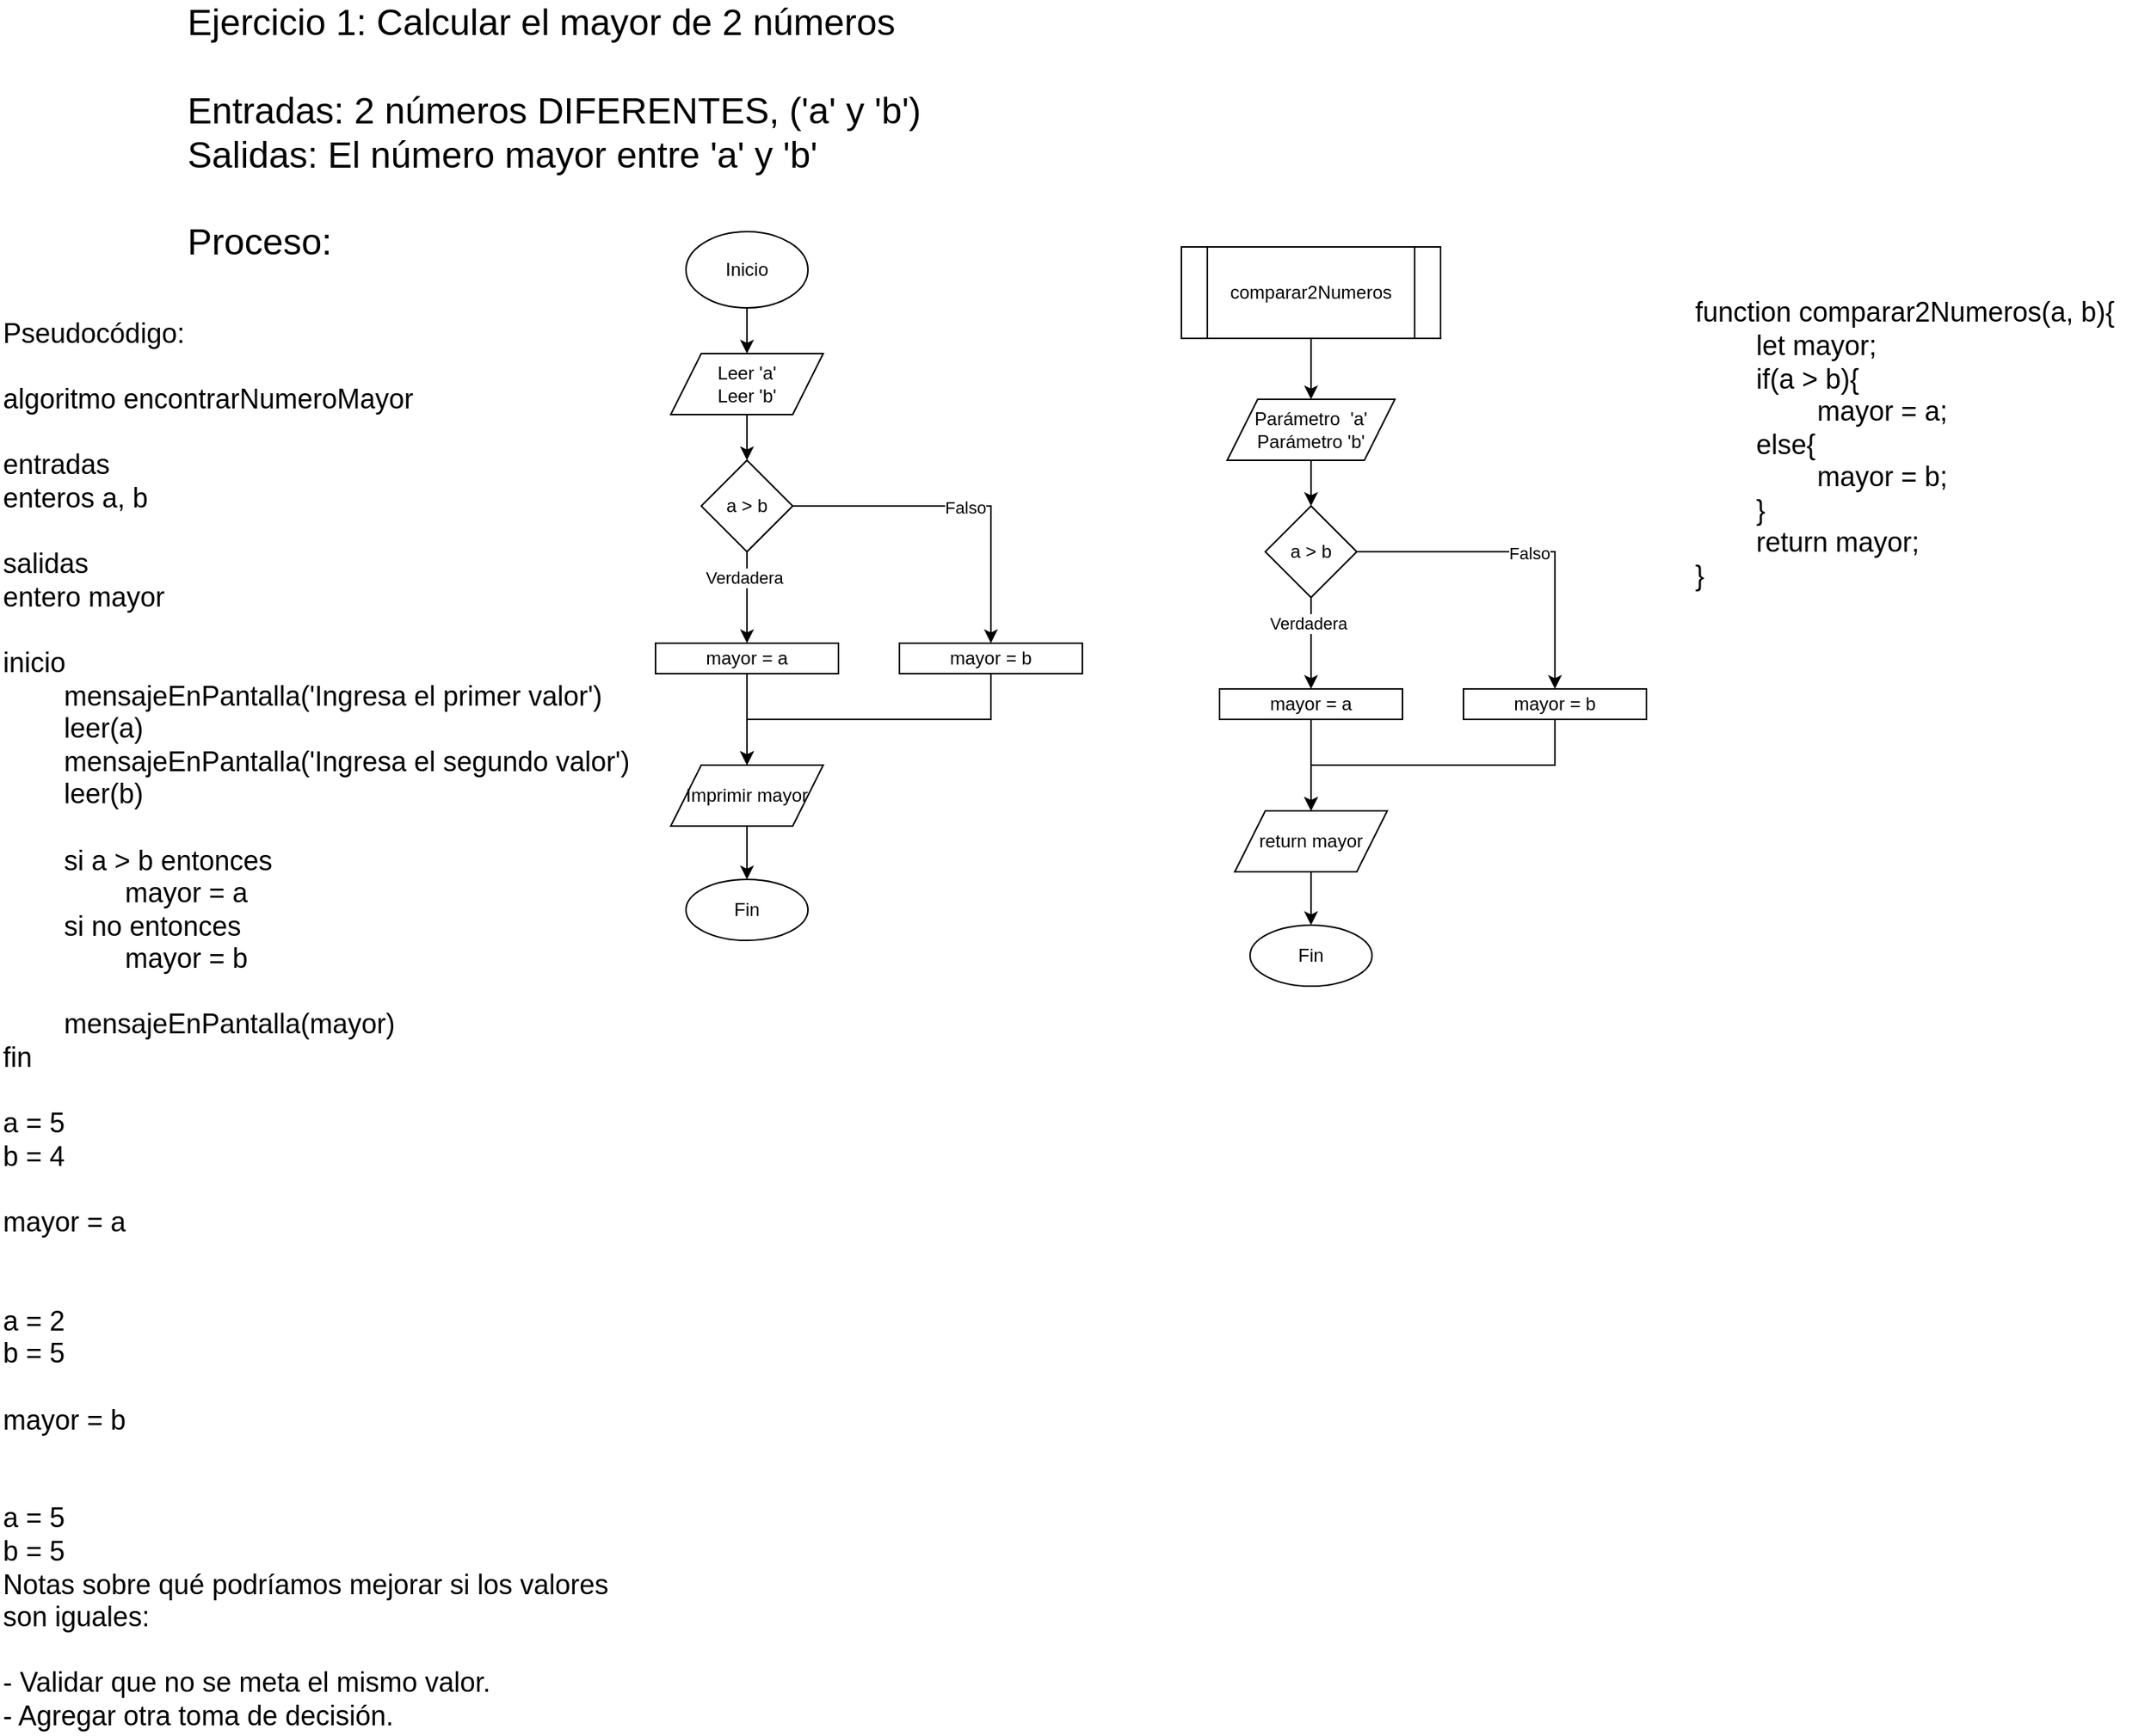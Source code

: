 <mxfile version="24.7.6" pages="3">
  <diagram id="C5RBs43oDa-KdzZeNtuy" name="Ejercicio1-CompararNúmeros">
    <mxGraphModel dx="1829" dy="567" grid="1" gridSize="10" guides="1" tooltips="1" connect="1" arrows="1" fold="1" page="1" pageScale="1" pageWidth="827" pageHeight="1169" math="0" shadow="0">
      <root>
        <mxCell id="WIyWlLk6GJQsqaUBKTNV-0" />
        <mxCell id="WIyWlLk6GJQsqaUBKTNV-1" parent="WIyWlLk6GJQsqaUBKTNV-0" />
        <mxCell id="eHA6sxWB_o8vhbipbkf3-0" value="&lt;font style=&quot;font-size: 24px;&quot;&gt;Ejercicio 1: Calcular el mayor de 2 números&lt;br&gt;&lt;br&gt;Entradas: 2 números DIFERENTES, (&#39;a&#39; y &#39;b&#39;)&lt;br&gt;Salidas: El número mayor entre &#39;a&#39; y &#39;b&#39;&lt;br&gt;&lt;br&gt;Proceso:&lt;/font&gt;" style="text;html=1;align=left;verticalAlign=middle;whiteSpace=wrap;rounded=0;" vertex="1" parent="WIyWlLk6GJQsqaUBKTNV-1">
          <mxGeometry x="21" y="20" width="610" height="150" as="geometry" />
        </mxCell>
        <mxCell id="eHA6sxWB_o8vhbipbkf3-1" value="Inicio" style="ellipse;whiteSpace=wrap;html=1;" vertex="1" parent="WIyWlLk6GJQsqaUBKTNV-1">
          <mxGeometry x="350" y="160" width="80" height="50" as="geometry" />
        </mxCell>
        <mxCell id="eHA6sxWB_o8vhbipbkf3-2" value="Leer &#39;a&#39;&lt;br&gt;Leer &#39;b&#39;" style="shape=parallelogram;perimeter=parallelogramPerimeter;whiteSpace=wrap;html=1;fixedSize=1;" vertex="1" parent="WIyWlLk6GJQsqaUBKTNV-1">
          <mxGeometry x="340" y="240" width="100" height="40" as="geometry" />
        </mxCell>
        <mxCell id="eHA6sxWB_o8vhbipbkf3-3" value="" style="endArrow=classic;html=1;rounded=0;exitX=0.5;exitY=1;exitDx=0;exitDy=0;entryX=0.5;entryY=0;entryDx=0;entryDy=0;" edge="1" parent="WIyWlLk6GJQsqaUBKTNV-1" source="eHA6sxWB_o8vhbipbkf3-1" target="eHA6sxWB_o8vhbipbkf3-2">
          <mxGeometry width="50" height="50" relative="1" as="geometry">
            <mxPoint x="400" y="340" as="sourcePoint" />
            <mxPoint x="450" y="290" as="targetPoint" />
          </mxGeometry>
        </mxCell>
        <mxCell id="eHA6sxWB_o8vhbipbkf3-4" value="a &amp;gt; b" style="rhombus;whiteSpace=wrap;html=1;" vertex="1" parent="WIyWlLk6GJQsqaUBKTNV-1">
          <mxGeometry x="360" y="310" width="60" height="60" as="geometry" />
        </mxCell>
        <mxCell id="eHA6sxWB_o8vhbipbkf3-5" value="" style="endArrow=classic;html=1;rounded=0;exitX=0.5;exitY=1;exitDx=0;exitDy=0;" edge="1" parent="WIyWlLk6GJQsqaUBKTNV-1" source="eHA6sxWB_o8vhbipbkf3-2" target="eHA6sxWB_o8vhbipbkf3-4">
          <mxGeometry width="50" height="50" relative="1" as="geometry">
            <mxPoint x="430" y="400" as="sourcePoint" />
            <mxPoint x="480" y="350" as="targetPoint" />
          </mxGeometry>
        </mxCell>
        <mxCell id="eHA6sxWB_o8vhbipbkf3-6" value="mayor = a" style="rounded=0;whiteSpace=wrap;html=1;" vertex="1" parent="WIyWlLk6GJQsqaUBKTNV-1">
          <mxGeometry x="330" y="430" width="120" height="20" as="geometry" />
        </mxCell>
        <mxCell id="eHA6sxWB_o8vhbipbkf3-7" value="" style="endArrow=classic;html=1;rounded=0;exitX=0.5;exitY=1;exitDx=0;exitDy=0;entryX=0.5;entryY=0;entryDx=0;entryDy=0;" edge="1" parent="WIyWlLk6GJQsqaUBKTNV-1" source="eHA6sxWB_o8vhbipbkf3-4" target="eHA6sxWB_o8vhbipbkf3-6">
          <mxGeometry width="50" height="50" relative="1" as="geometry">
            <mxPoint x="430" y="450" as="sourcePoint" />
            <mxPoint x="480" y="400" as="targetPoint" />
          </mxGeometry>
        </mxCell>
        <mxCell id="eHA6sxWB_o8vhbipbkf3-8" value="Verdadera" style="edgeLabel;html=1;align=center;verticalAlign=middle;resizable=0;points=[];" vertex="1" connectable="0" parent="eHA6sxWB_o8vhbipbkf3-7">
          <mxGeometry x="-0.43" y="-2" relative="1" as="geometry">
            <mxPoint as="offset" />
          </mxGeometry>
        </mxCell>
        <mxCell id="eHA6sxWB_o8vhbipbkf3-9" value="mayor = b" style="rounded=0;whiteSpace=wrap;html=1;" vertex="1" parent="WIyWlLk6GJQsqaUBKTNV-1">
          <mxGeometry x="490" y="430" width="120" height="20" as="geometry" />
        </mxCell>
        <mxCell id="eHA6sxWB_o8vhbipbkf3-10" value="" style="endArrow=classic;html=1;rounded=0;entryX=0.5;entryY=0;entryDx=0;entryDy=0;exitX=1;exitY=0.5;exitDx=0;exitDy=0;edgeStyle=orthogonalEdgeStyle;" edge="1" parent="WIyWlLk6GJQsqaUBKTNV-1" source="eHA6sxWB_o8vhbipbkf3-4" target="eHA6sxWB_o8vhbipbkf3-9">
          <mxGeometry width="50" height="50" relative="1" as="geometry">
            <mxPoint x="430" y="450" as="sourcePoint" />
            <mxPoint x="480" y="400" as="targetPoint" />
          </mxGeometry>
        </mxCell>
        <mxCell id="eHA6sxWB_o8vhbipbkf3-11" value="Falso" style="edgeLabel;html=1;align=center;verticalAlign=middle;resizable=0;points=[];" vertex="1" connectable="0" parent="eHA6sxWB_o8vhbipbkf3-10">
          <mxGeometry x="0.021" y="-1" relative="1" as="geometry">
            <mxPoint as="offset" />
          </mxGeometry>
        </mxCell>
        <mxCell id="eHA6sxWB_o8vhbipbkf3-12" value="Imprimir mayor" style="shape=parallelogram;perimeter=parallelogramPerimeter;whiteSpace=wrap;html=1;fixedSize=1;" vertex="1" parent="WIyWlLk6GJQsqaUBKTNV-1">
          <mxGeometry x="340" y="510" width="100" height="40" as="geometry" />
        </mxCell>
        <mxCell id="eHA6sxWB_o8vhbipbkf3-13" value="" style="endArrow=classic;html=1;rounded=0;exitX=0.5;exitY=1;exitDx=0;exitDy=0;entryX=0.5;entryY=0;entryDx=0;entryDy=0;" edge="1" parent="WIyWlLk6GJQsqaUBKTNV-1" source="eHA6sxWB_o8vhbipbkf3-6" target="eHA6sxWB_o8vhbipbkf3-12">
          <mxGeometry width="50" height="50" relative="1" as="geometry">
            <mxPoint x="440" y="510" as="sourcePoint" />
            <mxPoint x="490" y="460" as="targetPoint" />
          </mxGeometry>
        </mxCell>
        <mxCell id="eHA6sxWB_o8vhbipbkf3-14" value="" style="endArrow=classic;html=1;rounded=0;exitX=0.5;exitY=1;exitDx=0;exitDy=0;entryX=0.5;entryY=0;entryDx=0;entryDy=0;edgeStyle=orthogonalEdgeStyle;" edge="1" parent="WIyWlLk6GJQsqaUBKTNV-1" source="eHA6sxWB_o8vhbipbkf3-9" target="eHA6sxWB_o8vhbipbkf3-12">
          <mxGeometry width="50" height="50" relative="1" as="geometry">
            <mxPoint x="440" y="510" as="sourcePoint" />
            <mxPoint x="490" y="460" as="targetPoint" />
          </mxGeometry>
        </mxCell>
        <mxCell id="eHA6sxWB_o8vhbipbkf3-15" value="Fin" style="ellipse;whiteSpace=wrap;html=1;" vertex="1" parent="WIyWlLk6GJQsqaUBKTNV-1">
          <mxGeometry x="350" y="585" width="80" height="40" as="geometry" />
        </mxCell>
        <mxCell id="eHA6sxWB_o8vhbipbkf3-17" value="" style="endArrow=classic;html=1;rounded=0;exitX=0.5;exitY=1;exitDx=0;exitDy=0;entryX=0.5;entryY=0;entryDx=0;entryDy=0;" edge="1" parent="WIyWlLk6GJQsqaUBKTNV-1" source="eHA6sxWB_o8vhbipbkf3-12" target="eHA6sxWB_o8vhbipbkf3-15">
          <mxGeometry width="50" height="50" relative="1" as="geometry">
            <mxPoint x="440" y="610" as="sourcePoint" />
            <mxPoint x="490" y="560" as="targetPoint" />
          </mxGeometry>
        </mxCell>
        <mxCell id="eHA6sxWB_o8vhbipbkf3-18" value="&lt;font style=&quot;font-size: 18px;&quot;&gt;Pseudocódigo:&lt;/font&gt;&lt;div style=&quot;font-size: 18px;&quot;&gt;&lt;font style=&quot;font-size: 18px;&quot;&gt;&lt;br&gt;&lt;/font&gt;&lt;/div&gt;&lt;div style=&quot;font-size: 18px;&quot;&gt;algoritmo encontrarNumeroMayor&lt;br&gt;&lt;br&gt;entradas&lt;br&gt;enteros a, b&lt;br&gt;&lt;br&gt;salidas&lt;br&gt;entero mayor&lt;br&gt;&lt;br&gt;inicio&lt;br&gt;&lt;span style=&quot;white-space: pre;&quot;&gt;&#x9;&lt;/span&gt;mensajeEnPantalla(&#39;Ingresa el primer valor&#39;)&lt;br&gt;&lt;/div&gt;&lt;div style=&quot;font-size: 18px;&quot;&gt;&lt;span style=&quot;white-space: pre;&quot;&gt;&#x9;&lt;/span&gt;leer(a)&lt;br&gt;&lt;span style=&quot;white-space: pre;&quot;&gt;&#x9;&lt;/span&gt;mensajeEnPantalla(&#39;Ingresa el segundo valor&#39;)&lt;br&gt;&lt;span style=&quot;white-space: pre;&quot;&gt;&#x9;&lt;/span&gt;leer(b)&lt;br&gt;&lt;br&gt;&lt;span style=&quot;white-space: pre;&quot;&gt;&#x9;&lt;/span&gt;si a &amp;gt; b entonces&lt;br&gt;&lt;span style=&quot;white-space: pre;&quot;&gt;&#x9;&lt;/span&gt;&lt;span style=&quot;white-space: pre;&quot;&gt;&#x9;&lt;/span&gt;mayor = a&lt;br&gt;&lt;span style=&quot;white-space: pre;&quot;&gt;&#x9;&lt;/span&gt;si no entonces&lt;br&gt;&lt;span style=&quot;white-space: pre;&quot;&gt;&#x9;&lt;/span&gt;&lt;span style=&quot;white-space: pre;&quot;&gt;&#x9;&lt;/span&gt;mayor = b&lt;br&gt;&lt;br&gt;&lt;span style=&quot;white-space: pre;&quot;&gt;&#x9;&lt;/span&gt;mensajeEnPantalla(mayor)&lt;br&gt;&lt;/div&gt;&lt;div style=&quot;font-size: 18px;&quot;&gt;fin&lt;br&gt;&lt;br&gt;a = 5&lt;br&gt;b = 4&lt;br&gt;&lt;br&gt;mayor = a&lt;br&gt;&lt;br&gt;&lt;br&gt;a = 2&lt;br&gt;b = 5&lt;br&gt;&lt;br&gt;mayor = b&lt;br&gt;&lt;br&gt;&lt;br&gt;a = 5&lt;br&gt;b = 5&lt;br&gt;Notas sobre qué podríamos mejorar si los valores son iguales:&lt;br&gt;&lt;br&gt;- Validar que no se meta el mismo valor.&lt;br&gt;- Agregar otra toma de decisión.&lt;/div&gt;" style="text;html=1;align=left;verticalAlign=top;whiteSpace=wrap;rounded=0;" vertex="1" parent="WIyWlLk6GJQsqaUBKTNV-1">
          <mxGeometry x="-100" y="210" width="430" height="520" as="geometry" />
        </mxCell>
        <mxCell id="eHA6sxWB_o8vhbipbkf3-19" value="comparar2Numeros" style="shape=process;whiteSpace=wrap;html=1;backgroundOutline=1;" vertex="1" parent="WIyWlLk6GJQsqaUBKTNV-1">
          <mxGeometry x="675" y="170" width="170" height="60" as="geometry" />
        </mxCell>
        <mxCell id="eHA6sxWB_o8vhbipbkf3-20" value="Parámetro&amp;nbsp; &#39;a&#39;&lt;br&gt;Parámetro &#39;b&#39;" style="shape=parallelogram;perimeter=parallelogramPerimeter;whiteSpace=wrap;html=1;fixedSize=1;" vertex="1" parent="WIyWlLk6GJQsqaUBKTNV-1">
          <mxGeometry x="705" y="270" width="110" height="40" as="geometry" />
        </mxCell>
        <mxCell id="eHA6sxWB_o8vhbipbkf3-21" value="a &amp;gt; b" style="rhombus;whiteSpace=wrap;html=1;" vertex="1" parent="WIyWlLk6GJQsqaUBKTNV-1">
          <mxGeometry x="730" y="340" width="60" height="60" as="geometry" />
        </mxCell>
        <mxCell id="eHA6sxWB_o8vhbipbkf3-22" value="" style="endArrow=classic;html=1;rounded=0;exitX=0.5;exitY=1;exitDx=0;exitDy=0;" edge="1" parent="WIyWlLk6GJQsqaUBKTNV-1" source="eHA6sxWB_o8vhbipbkf3-20" target="eHA6sxWB_o8vhbipbkf3-21">
          <mxGeometry width="50" height="50" relative="1" as="geometry">
            <mxPoint x="800" y="430" as="sourcePoint" />
            <mxPoint x="850" y="380" as="targetPoint" />
          </mxGeometry>
        </mxCell>
        <mxCell id="eHA6sxWB_o8vhbipbkf3-23" value="mayor = a" style="rounded=0;whiteSpace=wrap;html=1;" vertex="1" parent="WIyWlLk6GJQsqaUBKTNV-1">
          <mxGeometry x="700" y="460" width="120" height="20" as="geometry" />
        </mxCell>
        <mxCell id="eHA6sxWB_o8vhbipbkf3-24" value="" style="endArrow=classic;html=1;rounded=0;exitX=0.5;exitY=1;exitDx=0;exitDy=0;entryX=0.5;entryY=0;entryDx=0;entryDy=0;" edge="1" parent="WIyWlLk6GJQsqaUBKTNV-1" source="eHA6sxWB_o8vhbipbkf3-21" target="eHA6sxWB_o8vhbipbkf3-23">
          <mxGeometry width="50" height="50" relative="1" as="geometry">
            <mxPoint x="800" y="480" as="sourcePoint" />
            <mxPoint x="850" y="430" as="targetPoint" />
          </mxGeometry>
        </mxCell>
        <mxCell id="eHA6sxWB_o8vhbipbkf3-25" value="Verdadera" style="edgeLabel;html=1;align=center;verticalAlign=middle;resizable=0;points=[];" vertex="1" connectable="0" parent="eHA6sxWB_o8vhbipbkf3-24">
          <mxGeometry x="-0.43" y="-2" relative="1" as="geometry">
            <mxPoint as="offset" />
          </mxGeometry>
        </mxCell>
        <mxCell id="eHA6sxWB_o8vhbipbkf3-26" value="mayor = b" style="rounded=0;whiteSpace=wrap;html=1;" vertex="1" parent="WIyWlLk6GJQsqaUBKTNV-1">
          <mxGeometry x="860" y="460" width="120" height="20" as="geometry" />
        </mxCell>
        <mxCell id="eHA6sxWB_o8vhbipbkf3-27" value="" style="endArrow=classic;html=1;rounded=0;entryX=0.5;entryY=0;entryDx=0;entryDy=0;exitX=1;exitY=0.5;exitDx=0;exitDy=0;edgeStyle=orthogonalEdgeStyle;" edge="1" parent="WIyWlLk6GJQsqaUBKTNV-1" source="eHA6sxWB_o8vhbipbkf3-21" target="eHA6sxWB_o8vhbipbkf3-26">
          <mxGeometry width="50" height="50" relative="1" as="geometry">
            <mxPoint x="800" y="480" as="sourcePoint" />
            <mxPoint x="850" y="430" as="targetPoint" />
          </mxGeometry>
        </mxCell>
        <mxCell id="eHA6sxWB_o8vhbipbkf3-28" value="Falso" style="edgeLabel;html=1;align=center;verticalAlign=middle;resizable=0;points=[];" vertex="1" connectable="0" parent="eHA6sxWB_o8vhbipbkf3-27">
          <mxGeometry x="0.021" y="-1" relative="1" as="geometry">
            <mxPoint as="offset" />
          </mxGeometry>
        </mxCell>
        <mxCell id="eHA6sxWB_o8vhbipbkf3-29" value="return mayor" style="shape=parallelogram;perimeter=parallelogramPerimeter;whiteSpace=wrap;html=1;fixedSize=1;" vertex="1" parent="WIyWlLk6GJQsqaUBKTNV-1">
          <mxGeometry x="710" y="540" width="100" height="40" as="geometry" />
        </mxCell>
        <mxCell id="eHA6sxWB_o8vhbipbkf3-30" value="" style="endArrow=classic;html=1;rounded=0;exitX=0.5;exitY=1;exitDx=0;exitDy=0;entryX=0.5;entryY=0;entryDx=0;entryDy=0;" edge="1" parent="WIyWlLk6GJQsqaUBKTNV-1" source="eHA6sxWB_o8vhbipbkf3-23" target="eHA6sxWB_o8vhbipbkf3-29">
          <mxGeometry width="50" height="50" relative="1" as="geometry">
            <mxPoint x="810" y="540" as="sourcePoint" />
            <mxPoint x="860" y="490" as="targetPoint" />
          </mxGeometry>
        </mxCell>
        <mxCell id="eHA6sxWB_o8vhbipbkf3-31" value="" style="endArrow=classic;html=1;rounded=0;exitX=0.5;exitY=1;exitDx=0;exitDy=0;entryX=0.5;entryY=0;entryDx=0;entryDy=0;edgeStyle=orthogonalEdgeStyle;" edge="1" parent="WIyWlLk6GJQsqaUBKTNV-1" source="eHA6sxWB_o8vhbipbkf3-26" target="eHA6sxWB_o8vhbipbkf3-29">
          <mxGeometry width="50" height="50" relative="1" as="geometry">
            <mxPoint x="810" y="540" as="sourcePoint" />
            <mxPoint x="860" y="490" as="targetPoint" />
          </mxGeometry>
        </mxCell>
        <mxCell id="eHA6sxWB_o8vhbipbkf3-32" value="Fin" style="ellipse;whiteSpace=wrap;html=1;" vertex="1" parent="WIyWlLk6GJQsqaUBKTNV-1">
          <mxGeometry x="720" y="615" width="80" height="40" as="geometry" />
        </mxCell>
        <mxCell id="eHA6sxWB_o8vhbipbkf3-33" value="" style="endArrow=classic;html=1;rounded=0;exitX=0.5;exitY=1;exitDx=0;exitDy=0;entryX=0.5;entryY=0;entryDx=0;entryDy=0;" edge="1" parent="WIyWlLk6GJQsqaUBKTNV-1" source="eHA6sxWB_o8vhbipbkf3-29" target="eHA6sxWB_o8vhbipbkf3-32">
          <mxGeometry width="50" height="50" relative="1" as="geometry">
            <mxPoint x="810" y="640" as="sourcePoint" />
            <mxPoint x="860" y="590" as="targetPoint" />
          </mxGeometry>
        </mxCell>
        <mxCell id="eHA6sxWB_o8vhbipbkf3-34" value="" style="endArrow=classic;html=1;rounded=0;exitX=0.5;exitY=1;exitDx=0;exitDy=0;entryX=0.5;entryY=0;entryDx=0;entryDy=0;" edge="1" parent="WIyWlLk6GJQsqaUBKTNV-1" source="eHA6sxWB_o8vhbipbkf3-19" target="eHA6sxWB_o8vhbipbkf3-20">
          <mxGeometry width="50" height="50" relative="1" as="geometry">
            <mxPoint x="570" y="460" as="sourcePoint" />
            <mxPoint x="620" y="410" as="targetPoint" />
          </mxGeometry>
        </mxCell>
        <mxCell id="eHA6sxWB_o8vhbipbkf3-35" value="&lt;font style=&quot;font-size: 18px;&quot;&gt;function comparar2Numeros(a, b){&lt;/font&gt;&lt;div style=&quot;font-size: 18px;&quot;&gt;&lt;font style=&quot;font-size: 18px;&quot;&gt;&lt;span style=&quot;white-space: pre;&quot;&gt;&#x9;&lt;/span&gt;let mayor;&lt;br&gt;&lt;span style=&quot;white-space: pre;&quot;&gt;&#x9;&lt;/span&gt;if(a &amp;gt; b){&lt;br&gt;&lt;/font&gt;&lt;/div&gt;&lt;div style=&quot;font-size: 18px;&quot;&gt;&lt;font style=&quot;font-size: 18px;&quot;&gt;&lt;span style=&quot;white-space: pre;&quot;&gt;&#x9;&lt;/span&gt;&lt;span style=&quot;white-space: pre;&quot;&gt;&#x9;&lt;/span&gt;mayor = a;&lt;br&gt;&lt;/font&gt;&lt;/div&gt;&lt;div style=&quot;font-size: 18px;&quot;&gt;&lt;font style=&quot;font-size: 18px;&quot;&gt;&lt;span style=&quot;white-space: pre;&quot;&gt;&#x9;&lt;/span&gt;else{&lt;br&gt;&lt;/font&gt;&lt;/div&gt;&lt;div style=&quot;font-size: 18px;&quot;&gt;&lt;font style=&quot;font-size: 18px;&quot;&gt;&lt;span style=&quot;white-space: pre;&quot;&gt;&#x9;&lt;/span&gt;&lt;span style=&quot;white-space: pre;&quot;&gt;&#x9;&lt;/span&gt;mayor = b;&lt;br&gt;&lt;/font&gt;&lt;/div&gt;&lt;div style=&quot;font-size: 18px;&quot;&gt;&lt;font style=&quot;font-size: 18px;&quot;&gt;&lt;span style=&quot;white-space: pre;&quot;&gt;&#x9;&lt;/span&gt;}&lt;br&gt;&lt;/font&gt;&lt;/div&gt;&lt;div style=&quot;font-size: 18px;&quot;&gt;&lt;font style=&quot;font-size: 18px;&quot;&gt;&lt;span style=&quot;white-space: pre;&quot;&gt;&#x9;&lt;/span&gt;return mayor;&lt;br&gt;&lt;/font&gt;&lt;/div&gt;&lt;div style=&quot;font-size: 18px;&quot;&gt;&lt;font style=&quot;font-size: 18px;&quot;&gt;}&lt;/font&gt;&lt;/div&gt;" style="text;html=1;align=left;verticalAlign=middle;whiteSpace=wrap;rounded=0;" vertex="1" parent="WIyWlLk6GJQsqaUBKTNV-1">
          <mxGeometry x="1010" y="210" width="300" height="180" as="geometry" />
        </mxCell>
      </root>
    </mxGraphModel>
  </diagram>
  <diagram id="QOvHLJQtGXk2pDM8dO8d" name="Ejercicio2-SumaDeArreglo">
    <mxGraphModel dx="1253" dy="1878" grid="1" gridSize="10" guides="1" tooltips="1" connect="1" arrows="1" fold="1" page="1" pageScale="1" pageWidth="827" pageHeight="1169" math="0" shadow="0">
      <root>
        <mxCell id="0" />
        <mxCell id="1" parent="0" />
        <mxCell id="D7F654N4vyFPkGI-e9II-1" value="&lt;font style=&quot;font-size: 24px;&quot;&gt;Ejercicio 2: Calcular la suma de un arreglo&lt;br&gt;let arreglo = [ 9, 10, &#39;programación&#39;, true, [1, 0] ]&lt;br&gt;&amp;nbsp; &amp;nbsp; &amp;nbsp; &amp;nbsp; &amp;nbsp; &amp;nbsp; &amp;nbsp; &amp;nbsp; &amp;nbsp; &amp;nbsp; &amp;nbsp; 0&amp;nbsp; &amp;nbsp; &amp;nbsp;1&amp;nbsp; &amp;nbsp; &amp;nbsp; &amp;nbsp; &amp;nbsp; &amp;nbsp; &amp;nbsp; &amp;nbsp; &amp;nbsp; &amp;nbsp; &amp;nbsp; 2&amp;nbsp; &amp;nbsp; &amp;nbsp; &amp;nbsp;3&amp;nbsp; &amp;nbsp; &amp;nbsp; &amp;nbsp;4&lt;br&gt;&lt;br&gt;arreglo[0] =&amp;gt; 9&lt;br&gt;arreglo[1] = 10&lt;br&gt;&lt;br&gt;i = 3&lt;br&gt;arreglo[i] = true&lt;br&gt;&lt;br&gt;Entradas: Un arreglo &#39;a&#39; de números enteros&lt;br&gt;Salidas: entero suma&lt;br&gt;&lt;br&gt;Proceso:&lt;br&gt;&lt;br&gt;&lt;br&gt;Pruebas de escritorio&lt;/font&gt;&lt;div&gt;&lt;font style=&quot;font-size: 24px;&quot;&gt;&lt;br&gt;a = [5, 6, 7]&lt;br&gt;suma = 18&lt;br&gt;&lt;br&gt;suma = 0&lt;br&gt;i = 0&lt;br&gt;&lt;br&gt;a.length = 3&lt;br&gt;i &amp;lt; a.length&lt;br&gt;0 &amp;lt; 3&lt;br&gt;&lt;br&gt;suma = suma + a[i]&lt;br&gt;suma = 0 + 5&lt;br&gt;suma = 5&lt;br&gt;&lt;br&gt;i &amp;lt; a.length&lt;br&gt;1 &amp;lt; 3&lt;br&gt;&lt;br&gt;2 &amp;lt; 3&lt;br&gt;&lt;br&gt;3 &amp;lt; 3 &amp;lt;- Falso&lt;/font&gt;&lt;/div&gt;" style="text;html=1;align=left;verticalAlign=top;whiteSpace=wrap;rounded=0;" vertex="1" parent="1">
          <mxGeometry x="30" y="-220" width="220" height="1210" as="geometry" />
        </mxCell>
        <mxCell id="D7F654N4vyFPkGI-e9II-3" value="Inicio" style="ellipse;whiteSpace=wrap;html=1;" vertex="1" parent="1">
          <mxGeometry x="374" y="270" width="80" height="50" as="geometry" />
        </mxCell>
        <mxCell id="D7F654N4vyFPkGI-e9II-4" value="entrada: arreglo a" style="shape=parallelogram;perimeter=parallelogramPerimeter;whiteSpace=wrap;html=1;fixedSize=1;" vertex="1" parent="1">
          <mxGeometry x="354" y="360" width="120" height="60" as="geometry" />
        </mxCell>
        <mxCell id="D7F654N4vyFPkGI-e9II-5" value="" style="endArrow=classic;html=1;rounded=0;entryX=0.5;entryY=0;entryDx=0;entryDy=0;" edge="1" parent="1" source="D7F654N4vyFPkGI-e9II-3" target="D7F654N4vyFPkGI-e9II-4">
          <mxGeometry width="50" height="50" relative="1" as="geometry">
            <mxPoint x="390" y="480" as="sourcePoint" />
            <mxPoint x="440" y="430" as="targetPoint" />
          </mxGeometry>
        </mxCell>
        <mxCell id="D7F654N4vyFPkGI-e9II-6" value="suma = 0&lt;br&gt;i = 0" style="rounded=0;whiteSpace=wrap;html=1;" vertex="1" parent="1">
          <mxGeometry x="361" y="460" width="106" height="40" as="geometry" />
        </mxCell>
        <mxCell id="D7F654N4vyFPkGI-e9II-7" value="" style="endArrow=classic;html=1;rounded=0;exitX=0.5;exitY=1;exitDx=0;exitDy=0;entryX=0.5;entryY=0;entryDx=0;entryDy=0;" edge="1" parent="1" source="D7F654N4vyFPkGI-e9II-4" target="D7F654N4vyFPkGI-e9II-6">
          <mxGeometry width="50" height="50" relative="1" as="geometry">
            <mxPoint x="390" y="520" as="sourcePoint" />
            <mxPoint x="440" y="470" as="targetPoint" />
          </mxGeometry>
        </mxCell>
        <mxCell id="D7F654N4vyFPkGI-e9II-8" value="i &amp;lt; a.length" style="rhombus;whiteSpace=wrap;html=1;" vertex="1" parent="1">
          <mxGeometry x="374" y="544.5" width="80" height="80" as="geometry" />
        </mxCell>
        <mxCell id="D7F654N4vyFPkGI-e9II-9" value="" style="endArrow=classic;html=1;rounded=0;entryX=0.5;entryY=0;entryDx=0;entryDy=0;exitX=0.5;exitY=1;exitDx=0;exitDy=0;" edge="1" parent="1" source="D7F654N4vyFPkGI-e9II-6" target="D7F654N4vyFPkGI-e9II-8">
          <mxGeometry width="50" height="50" relative="1" as="geometry">
            <mxPoint x="390" y="520" as="sourcePoint" />
            <mxPoint x="440" y="470" as="targetPoint" />
          </mxGeometry>
        </mxCell>
        <mxCell id="D7F654N4vyFPkGI-e9II-10" value="suma = suma + a[i]&lt;br&gt;i++" style="rounded=0;whiteSpace=wrap;html=1;" vertex="1" parent="1">
          <mxGeometry x="359.5" y="670" width="109" height="40" as="geometry" />
        </mxCell>
        <mxCell id="D7F654N4vyFPkGI-e9II-11" value="" style="endArrow=classic;html=1;rounded=0;entryX=0.5;entryY=0;entryDx=0;entryDy=0;exitX=0.5;exitY=1;exitDx=0;exitDy=0;" edge="1" parent="1" source="D7F654N4vyFPkGI-e9II-8" target="D7F654N4vyFPkGI-e9II-10">
          <mxGeometry width="50" height="50" relative="1" as="geometry">
            <mxPoint x="390" y="580" as="sourcePoint" />
            <mxPoint x="440" y="530" as="targetPoint" />
          </mxGeometry>
        </mxCell>
        <mxCell id="D7F654N4vyFPkGI-e9II-13" value="Verdadero" style="edgeLabel;html=1;align=center;verticalAlign=middle;resizable=0;points=[];" vertex="1" connectable="0" parent="D7F654N4vyFPkGI-e9II-11">
          <mxGeometry x="-0.13" y="1" relative="1" as="geometry">
            <mxPoint as="offset" />
          </mxGeometry>
        </mxCell>
        <mxCell id="D7F654N4vyFPkGI-e9II-12" value="" style="endArrow=classic;html=1;rounded=0;entryX=0;entryY=0.5;entryDx=0;entryDy=0;exitX=0.5;exitY=1;exitDx=0;exitDy=0;edgeStyle=orthogonalEdgeStyle;" edge="1" parent="1" source="D7F654N4vyFPkGI-e9II-10" target="D7F654N4vyFPkGI-e9II-8">
          <mxGeometry width="50" height="50" relative="1" as="geometry">
            <mxPoint x="320" y="680" as="sourcePoint" />
            <mxPoint x="370" y="630" as="targetPoint" />
            <Array as="points">
              <mxPoint x="414" y="770" />
              <mxPoint x="260" y="770" />
              <mxPoint x="260" y="585" />
            </Array>
          </mxGeometry>
        </mxCell>
        <mxCell id="D7F654N4vyFPkGI-e9II-14" value="imprimir suma" style="shape=parallelogram;perimeter=parallelogramPerimeter;whiteSpace=wrap;html=1;fixedSize=1;" vertex="1" parent="1">
          <mxGeometry x="354" y="820" width="120" height="30" as="geometry" />
        </mxCell>
        <mxCell id="D7F654N4vyFPkGI-e9II-15" value="" style="endArrow=classic;html=1;rounded=0;entryX=0.5;entryY=0;entryDx=0;entryDy=0;exitX=1;exitY=0.5;exitDx=0;exitDy=0;edgeStyle=orthogonalEdgeStyle;" edge="1" parent="1" source="D7F654N4vyFPkGI-e9II-8" target="D7F654N4vyFPkGI-e9II-14">
          <mxGeometry width="50" height="50" relative="1" as="geometry">
            <mxPoint x="320" y="740" as="sourcePoint" />
            <mxPoint x="370" y="690" as="targetPoint" />
            <Array as="points">
              <mxPoint x="600" y="585" />
              <mxPoint x="600" y="790" />
              <mxPoint x="414" y="790" />
            </Array>
          </mxGeometry>
        </mxCell>
        <mxCell id="D7F654N4vyFPkGI-e9II-16" value="Falso" style="edgeLabel;html=1;align=center;verticalAlign=middle;resizable=0;points=[];" vertex="1" connectable="0" parent="D7F654N4vyFPkGI-e9II-15">
          <mxGeometry x="-0.18" y="-1" relative="1" as="geometry">
            <mxPoint as="offset" />
          </mxGeometry>
        </mxCell>
        <mxCell id="D7F654N4vyFPkGI-e9II-17" value="Fin" style="ellipse;whiteSpace=wrap;html=1;" vertex="1" parent="1">
          <mxGeometry x="371" y="900" width="86" height="40" as="geometry" />
        </mxCell>
        <mxCell id="D7F654N4vyFPkGI-e9II-18" value="" style="endArrow=classic;html=1;rounded=0;entryX=0.5;entryY=0;entryDx=0;entryDy=0;exitX=0.5;exitY=1;exitDx=0;exitDy=0;" edge="1" parent="1" source="D7F654N4vyFPkGI-e9II-14" target="D7F654N4vyFPkGI-e9II-17">
          <mxGeometry width="50" height="50" relative="1" as="geometry">
            <mxPoint x="320" y="850" as="sourcePoint" />
            <mxPoint x="370" y="800" as="targetPoint" />
          </mxGeometry>
        </mxCell>
      </root>
    </mxGraphModel>
  </diagram>
  <diagram id="2e4pUDR_bTjII_xRHnvO" name="Página-3">
    <mxGraphModel dx="501" dy="284" grid="1" gridSize="10" guides="1" tooltips="1" connect="1" arrows="1" fold="1" page="1" pageScale="1" pageWidth="827" pageHeight="1169" math="0" shadow="0">
      <root>
        <mxCell id="0" />
        <mxCell id="1" parent="0" />
        <mxCell id="uU_9XLPaCcPymiuv1Kbc-1" value="Ejercicio 3: Diseñar un algoritmo para obtener el número mayor de un arreglo.&lt;br&gt;[5, 4, 9, 18, 0, 32, 1]&lt;br&gt;return 32" style="text;html=1;align=center;verticalAlign=middle;whiteSpace=wrap;rounded=0;" vertex="1" parent="1">
          <mxGeometry x="40" y="40" width="660" height="30" as="geometry" />
        </mxCell>
      </root>
    </mxGraphModel>
  </diagram>
</mxfile>
